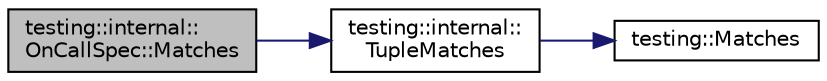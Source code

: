 digraph "testing::internal::OnCallSpec::Matches"
{
  edge [fontname="Helvetica",fontsize="10",labelfontname="Helvetica",labelfontsize="10"];
  node [fontname="Helvetica",fontsize="10",shape=record];
  rankdir="LR";
  Node5 [label="testing::internal::\lOnCallSpec::Matches",height=0.2,width=0.4,color="black", fillcolor="grey75", style="filled", fontcolor="black"];
  Node5 -> Node6 [color="midnightblue",fontsize="10",style="solid",fontname="Helvetica"];
  Node6 [label="testing::internal::\lTupleMatches",height=0.2,width=0.4,color="black", fillcolor="white", style="filled",URL="$d0/da7/namespacetesting_1_1internal.html#a10095d1e1c99369200072b39d657ebc4"];
  Node6 -> Node7 [color="midnightblue",fontsize="10",style="solid",fontname="Helvetica"];
  Node7 [label="testing::Matches",height=0.2,width=0.4,color="black", fillcolor="white", style="filled",URL="$d0/d75/namespacetesting.html#ad53b509ae9cd51040d67f668f99702ae"];
}
